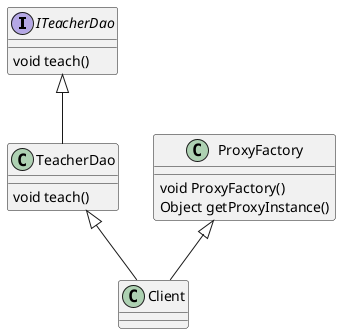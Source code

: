 @startuml
Interface ITeacherDao{
void teach()
}
class TeacherDao{
void teach()
}
class ProxyFactory{
void ProxyFactory()
Object getProxyInstance()
}
ITeacherDao <|-- TeacherDao
class Client
TeacherDao <|-- Client
ProxyFactory <|-- Client
@enduml